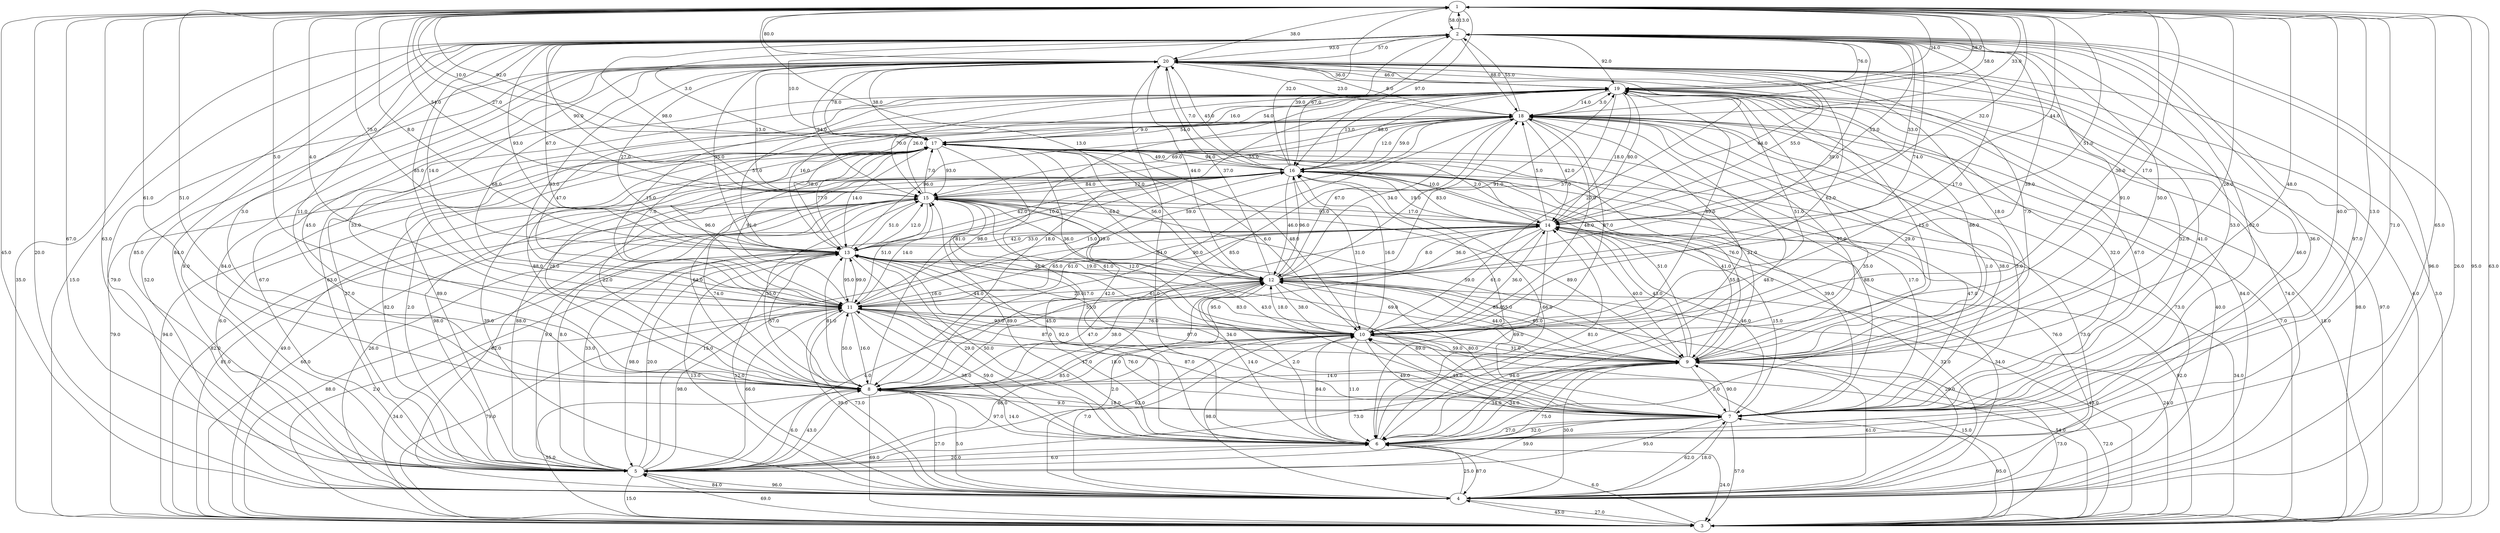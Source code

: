 strict digraph G {
  1 [ label="1" ];
  2 [ label="2" ];
  3 [ label="3" ];
  4 [ label="4" ];
  5 [ label="5" ];
  6 [ label="6" ];
  7 [ label="7" ];
  8 [ label="8" ];
  9 [ label="9" ];
  10 [ label="10" ];
  11 [ label="11" ];
  12 [ label="12" ];
  13 [ label="13" ];
  14 [ label="14" ];
  15 [ label="15" ];
  16 [ label="16" ];
  17 [ label="17" ];
  18 [ label="18" ];
  19 [ label="19" ];
  20 [ label="20" ];
  7 -> 16 [ label="47.0" ];
  3 -> 6 [ label="6.0" ];
  2 -> 10 [ label="39.0" ];
  16 -> 8 [ label="22.0" ];
  4 -> 14 [ label="32.0" ];
  11 -> 17 [ label="91.0" ];
  14 -> 1 [ label="44.0" ];
  19 -> 10 [ label="51.0" ];
  8 -> 6 [ label="14.0" ];
  16 -> 14 [ label="83.0" ];
  18 -> 12 [ label="67.0" ];
  1 -> 8 [ label="51.0" ];
  2 -> 15 [ label="90.0" ];
  4 -> 3 [ label="27.0" ];
  8 -> 7 [ label="9.0" ];
  10 -> 17 [ label="48.0" ];
  3 -> 7 [ label="95.0" ];
  13 -> 10 [ label="16.0" ];
  12 -> 15 [ label="39.0" ];
  15 -> 14 [ label="93.0" ];
  17 -> 12 [ label="56.0" ];
  8 -> 17 [ label="28.0" ];
  17 -> 3 [ label="79.0" ];
  11 -> 13 [ label="99.0" ];
  19 -> 3 [ label="98.0" ];
  1 -> 19 [ label="58.0" ];
  10 -> 15 [ label="12.0" ];
  10 -> 14 [ label="36.0" ];
  9 -> 19 [ label="86.0" ];
  1 -> 2 [ label="58.0" ];
  12 -> 4 [ label="20.0" ];
  2 -> 8 [ label="3.0" ];
  12 -> 9 [ label="65.0" ];
  2 -> 12 [ label="74.0" ];
  12 -> 8 [ label="47.0" ];
  6 -> 7 [ label="32.0" ];
  17 -> 8 [ label="88.0" ];
  8 -> 9 [ label="14.0" ];
  8 -> 11 [ label="50.0" ];
  16 -> 19 [ label="13.0" ];
  12 -> 19 [ label="91.0" ];
  17 -> 11 [ label="96.0" ];
  7 -> 5 [ label="95.0" ];
  6 -> 14 [ label="81.0" ];
  13 -> 19 [ label="57.0" ];
  20 -> 6 [ label="46.0" ];
  15 -> 17 [ label="7.0" ];
  7 -> 3 [ label="57.0" ];
  4 -> 8 [ label="5.0" ];
  7 -> 14 [ label="46.0" ];
  14 -> 8 [ label="95.0" ];
  1 -> 17 [ label="92.0" ];
  5 -> 2 [ label="84.0" ];
  10 -> 7 [ label="49.0" ];
  4 -> 18 [ label="40.0" ];
  20 -> 9 [ label="18.0" ];
  8 -> 2 [ label="11.0" ];
  9 -> 4 [ label="30.0" ];
  20 -> 17 [ label="78.0" ];
  6 -> 3 [ label="24.0" ];
  11 -> 2 [ label="14.0" ];
  13 -> 2 [ label="67.0" ];
  4 -> 6 [ label="25.0" ];
  10 -> 6 [ label="11.0" ];
  5 -> 6 [ label="6.0" ];
  7 -> 20 [ label="41.0" ];
  5 -> 11 [ label="98.0" ];
  8 -> 20 [ label="45.0" ];
  17 -> 16 [ label="49.0" ];
  1 -> 6 [ label="71.0" ];
  5 -> 15 [ label="8.0" ];
  15 -> 6 [ label="45.0" ];
  9 -> 6 [ label="34.0" ];
  20 -> 5 [ label="9.0" ];
  5 -> 19 [ label="63.0" ];
  17 -> 5 [ label="82.0" ];
  11 -> 10 [ label="93.0" ];
  18 -> 16 [ label="59.0" ];
  19 -> 14 [ label="18.0" ];
  3 -> 8 [ label="55.0" ];
  2 -> 11 [ label="85.0" ];
  14 -> 3 [ label="92.0" ];
  20 -> 19 [ label="46.0" ];
  13 -> 20 [ label="95.0" ];
  4 -> 17 [ label="6.0" ];
  5 -> 7 [ label="59.0" ];
  16 -> 17 [ label="94.0" ];
  9 -> 18 [ label="57.0" ];
  12 -> 3 [ label="43.0" ];
  16 -> 15 [ label="12.0" ];
  9 -> 7 [ label="1.0" ];
  19 -> 12 [ label="37.0" ];
  8 -> 18 [ label="85.0" ];
  14 -> 19 [ label="80.0" ];
  14 -> 12 [ label="8.0" ];
  20 -> 13 [ label="27.0" ];
  20 -> 14 [ label="64.0" ];
  5 -> 12 [ label="85.0" ];
  15 -> 5 [ label="9.0" ];
  15 -> 10 [ label="61.0" ];
  19 -> 5 [ label="67.0" ];
  12 -> 2 [ label="39.0" ];
  20 -> 7 [ label="32.0" ];
  9 -> 2 [ label="91.0" ];
  13 -> 9 [ label="83.0" ];
  18 -> 1 [ label="33.0" ];
  8 -> 16 [ label="64.0" ];
  5 -> 17 [ label="2.0" ];
  13 -> 8 [ label="57.0" ];
  3 -> 17 [ label="94.0" ];
  18 -> 15 [ label="69.0" ];
  13 -> 5 [ label="98.0" ];
  10 -> 11 [ label="76.0" ];
  2 -> 6 [ label="36.0" ];
  15 -> 1 [ label="27.0" ];
  9 -> 16 [ label="51.0" ];
  10 -> 4 [ label="7.0" ];
  18 -> 9 [ label="29.0" ];
  14 -> 17 [ label="2.0" ];
  14 -> 4 [ label="34.0" ];
  5 -> 14 [ label="15.0" ];
  16 -> 12 [ label="46.0" ];
  6 -> 18 [ label="48.0" ];
  9 -> 17 [ label="76.0" ];
  18 -> 3 [ label="7.0" ];
  8 -> 5 [ label="6.0" ];
  1 -> 7 [ label="40.0" ];
  2 -> 16 [ label="67.0" ];
  7 -> 11 [ label="87.0" ];
  9 -> 14 [ label="43.0" ];
  13 -> 11 [ label="95.0" ];
  17 -> 2 [ label="10.0" ];
  4 -> 2 [ label="96.0" ];
  1 -> 13 [ label="75.0" ];
  15 -> 19 [ label="26.0" ];
  6 -> 1 [ label="65.0" ];
  14 -> 2 [ label="33.0" ];
  19 -> 13 [ label="16.0" ];
  15 -> 8 [ label="74.0" ];
  17 -> 4 [ label="39.0" ];
  14 -> 15 [ label="17.0" ];
  7 -> 15 [ label="85.0" ];
  19 -> 17 [ label="16.0" ];
  5 -> 13 [ label="20.0" ];
  20 -> 10 [ label="62.0" ];
  20 -> 2 [ label="57.0" ];
  14 -> 16 [ label="19.0" ];
  16 -> 7 [ label="39.0" ];
  6 -> 17 [ label="42.0" ];
  8 -> 19 [ label="81.0" ];
  10 -> 8 [ label="18.0" ];
  15 -> 11 [ label="51.0" ];
  10 -> 5 [ label="86.0" ];
  4 -> 7 [ label="62.0" ];
  17 -> 18 [ label="54.0" ];
  15 -> 16 [ label="84.0" ];
  20 -> 3 [ label="4.0" ];
  6 -> 4 [ label="87.0" ];
  6 -> 10 [ label="84.0" ];
  6 -> 8 [ label="97.0" ];
  19 -> 16 [ label="88.0" ];
  6 -> 9 [ label="34.0" ];
  19 -> 7 [ label="67.0" ];
  12 -> 10 [ label="38.0" ];
  3 -> 15 [ label="81.0" ];
  11 -> 12 [ label="23.0" ];
  3 -> 14 [ label="34.0" ];
  5 -> 4 [ label="96.0" ];
  4 -> 9 [ label="61.0" ];
  18 -> 4 [ label="73.0" ];
  11 -> 8 [ label="16.0" ];
  13 -> 17 [ label="77.0" ];
  7 -> 19 [ label="32.0" ];
  16 -> 2 [ label="39.0" ];
  12 -> 14 [ label="36.0" ];
  16 -> 11 [ label="98.0" ];
  19 -> 11 [ label="15.0" ];
  5 -> 20 [ label="84.0" ];
  19 -> 4 [ label="84.0" ];
  5 -> 16 [ label="98.0" ];
  2 -> 5 [ label="85.0" ];
  2 -> 17 [ label="3.0" ];
  5 -> 3 [ label="15.0" ];
  4 -> 12 [ label="2.0" ];
  16 -> 4 [ label="76.0" ];
  4 -> 5 [ label="84.0" ];
  11 -> 19 [ label="47.0" ];
  2 -> 4 [ label="26.0" ];
  1 -> 5 [ label="67.0" ];
  2 -> 7 [ label="82.0" ];
  3 -> 1 [ label="63.0" ];
  4 -> 20 [ label="79.0" ];
  10 -> 16 [ label="16.0" ];
  13 -> 15 [ label="12.0" ];
  17 -> 13 [ label="14.0" ];
  12 -> 16 [ label="96.0" ];
  10 -> 9 [ label="31.0" ];
  16 -> 20 [ label="45.0" ];
  16 -> 3 [ label="49.0" ];
  16 -> 10 [ label="31.0" ];
  1 -> 4 [ label="45.0" ];
  10 -> 20 [ label="20.0" ];
  8 -> 14 [ label="55.0" ];
  15 -> 9 [ label="89.0" ];
  11 -> 3 [ label="79.0" ];
  8 -> 10 [ label="17.0" ];
  7 -> 2 [ label="53.0" ];
  18 -> 7 [ label="5.0" ];
  10 -> 19 [ label="89.0" ];
  20 -> 8 [ label="33.0" ];
  19 -> 2 [ label="76.0" ];
  3 -> 13 [ label="88.0" ];
  7 -> 6 [ label="27.0" ];
  7 -> 10 [ label="49.0" ];
  16 -> 9 [ label="41.0" ];
  11 -> 14 [ label="61.0" ];
  20 -> 1 [ label="80.0" ];
  11 -> 20 [ label="68.0" ];
  13 -> 12 [ label="46.0" ];
  17 -> 10 [ label="6.0" ];
  2 -> 14 [ label="52.0" ];
  12 -> 5 [ label="4.0" ];
  3 -> 19 [ label="97.0" ];
  8 -> 12 [ label="38.0" ];
  10 -> 2 [ label="17.0" ];
  11 -> 6 [ label="38.0" ];
  14 -> 18 [ label="5.0" ];
  18 -> 8 [ label="90.0" ];
  10 -> 1 [ label="17.0" ];
  16 -> 6 [ label="55.0" ];
  9 -> 8 [ label="94.0" ];
  18 -> 10 [ label="48.0" ];
  7 -> 18 [ label="38.0" ];
  3 -> 2 [ label="15.0" ];
  15 -> 20 [ label="13.0" ];
  14 -> 11 [ label="65.0" ];
  13 -> 16 [ label="42.0" ];
  5 -> 8 [ label="43.0" ];
  11 -> 18 [ label="59.0" ];
  12 -> 1 [ label="51.0" ];
  4 -> 19 [ label="74.0" ];
  13 -> 7 [ label="92.0" ];
  7 -> 17 [ label="17.0" ];
  18 -> 19 [ label="3.0" ];
  20 -> 4 [ label="52.0" ];
  6 -> 11 [ label="59.0" ];
  19 -> 9 [ label="15.0" ];
  10 -> 3 [ label="15.0" ];
  3 -> 18 [ label="18.0" ];
  4 -> 16 [ label="73.0" ];
  15 -> 4 [ label="26.0" ];
  19 -> 8 [ label="18.0" ];
  18 -> 11 [ label="7.0" ];
  17 -> 20 [ label="38.0" ];
  11 -> 5 [ label="66.0" ];
  10 -> 18 [ label="87.0" ];
  17 -> 6 [ label="17.0" ];
  5 -> 10 [ label="62.0" ];
  11 -> 1 [ label="4.0" ];
  12 -> 13 [ label="19.0" ];
  3 -> 20 [ label="3.0" ];
  8 -> 15 [ label="35.0" ];
  9 -> 15 [ label="59.0" ];
  20 -> 12 [ label="44.0" ];
  11 -> 16 [ label="15.0" ];
  9 -> 13 [ label="69.0" ];
  10 -> 12 [ label="18.0" ];
  16 -> 5 [ label="88.0" ];
  6 -> 2 [ label="97.0" ];
  3 -> 9 [ label="72.0" ];
  14 -> 6 [ label="69.0" ];
  1 -> 10 [ label="36.0" ];
  15 -> 2 [ label="98.0" ];
  19 -> 20 [ label="36.0" ];
  20 -> 15 [ label="24.0" ];
  11 -> 4 [ label="73.0" ];
  13 -> 14 [ label="42.0" ];
  3 -> 11 [ label="34.0" ];
  18 -> 5 [ label="89.0" ];
  5 -> 18 [ label="27.0" ];
  2 -> 3 [ label="35.0" ];
  19 -> 18 [ label="14.0" ];
  6 -> 19 [ label="1.0" ];
  14 -> 7 [ label="15.0" ];
  17 -> 9 [ label="21.0" ];
  6 -> 13 [ label="50.0" ];
  12 -> 17 [ label="64.0" ];
  1 -> 20 [ label="38.0" ];
  7 -> 4 [ label="18.0" ];
  1 -> 3 [ label="95.0" ];
  13 -> 4 [ label="12.0" ];
  7 -> 1 [ label="13.0" ];
  15 -> 12 [ label="36.0" ];
  14 -> 5 [ label="33.0" ];
  13 -> 6 [ label="29.0" ];
  18 -> 6 [ label="55.0" ];
  2 -> 19 [ label="92.0" ];
  10 -> 13 [ label="44.0" ];
  5 -> 9 [ label="75.0" ];
  18 -> 20 [ label="8.0" ];
  9 -> 10 [ label="59.0" ];
  18 -> 17 [ label="9.0" ];
  14 -> 10 [ label="61.0" ];
  6 -> 16 [ label="66.0" ];
  20 -> 16 [ label="7.0" ];
  8 -> 4 [ label="27.0" ];
  12 -> 11 [ label="61.0" ];
  9 -> 3 [ label="73.0" ];
  19 -> 1 [ label="34.0" ];
  14 -> 9 [ label="40.0" ];
  12 -> 7 [ label="89.0" ];
  17 -> 1 [ label="10.0" ];
  5 -> 1 [ label="63.0" ];
  11 -> 15 [ label="14.0" ];
  2 -> 20 [ label="93.0" ];
  9 -> 1 [ label="48.0" ];
  7 -> 13 [ label="34.0" ];
  4 -> 15 [ label="82.0" ];
  4 -> 1 [ label="20.0" ];
  17 -> 14 [ label="10.0" ];
  2 -> 13 [ label="93.0" ];
  3 -> 16 [ label="82.0" ];
  3 -> 12 [ label="24.0" ];
  12 -> 6 [ label="2.0" ];
  17 -> 7 [ label="88.0" ];
  1 -> 12 [ label="13.0" ];
  3 -> 4 [ label="45.0" ];
  6 -> 12 [ label="14.0" ];
  11 -> 9 [ label="87.0" ];
  20 -> 18 [ label="23.0" ];
  18 -> 14 [ label="42.0" ];
  12 -> 20 [ label="37.0" ];
  6 -> 5 [ label="20.0" ];
  1 -> 15 [ label="54.0" ];
  8 -> 1 [ label="61.0" ];
  8 -> 13 [ label="81.0" ];
  16 -> 18 [ label="12.0" ];
  15 -> 3 [ label="60.0" ];
  7 -> 8 [ label="18.0" ];
  14 -> 20 [ label="55.0" ];
  12 -> 18 [ label="34.0" ];
  17 -> 15 [ label="93.0" ];
  3 -> 10 [ label="54.0" ];
  15 -> 13 [ label="51.0" ];
  1 -> 9 [ label="26.0" ];
  2 -> 18 [ label="88.0" ];
  1 -> 18 [ label="58.0" ];
  9 -> 20 [ label="7.0" ];
  19 -> 6 [ label="35.0" ];
  4 -> 13 [ label="13.0" ];
  7 -> 12 [ label="80.0" ];
  9 -> 12 [ label="44.0" ];
  17 -> 19 [ label="54.0" ];
  18 -> 13 [ label="78.0" ];
  16 -> 1 [ label="32.0" ];
  2 -> 9 [ label="50.0" ];
  15 -> 18 [ label="55.0" ];
  1 -> 11 [ label="5.0" ];
  6 -> 15 [ label="89.0" ];
  11 -> 7 [ label="76.0" ];
  8 -> 3 [ label="69.0" ];
  20 -> 11 [ label="33.0" ];
  9 -> 11 [ label="87.0" ];
  7 -> 9 [ label="90.0" ];
  13 -> 1 [ label="8.0" ];
  16 -> 13 [ label="10.0" ];
  13 -> 18 [ label="96.0" ];
  1 -> 14 [ label="32.0" ];
  6 -> 20 [ label="94.0" ];
  14 -> 13 [ label="33.0" ];
  4 -> 10 [ label="98.0" ];
  2 -> 1 [ label="13.0" ];
  18 -> 2 [ label="55.0" ];
  1 -> 16 [ label="97.0" ];
  4 -> 11 [ label="39.0" ];
  13 -> 3 [ label="2.0" ];
  15 -> 7 [ label="43.0" ];
  19 -> 15 [ label="70.0" ];
  3 -> 5 [ label="69.0" ];
  9 -> 5 [ label="73.0" ];
}
